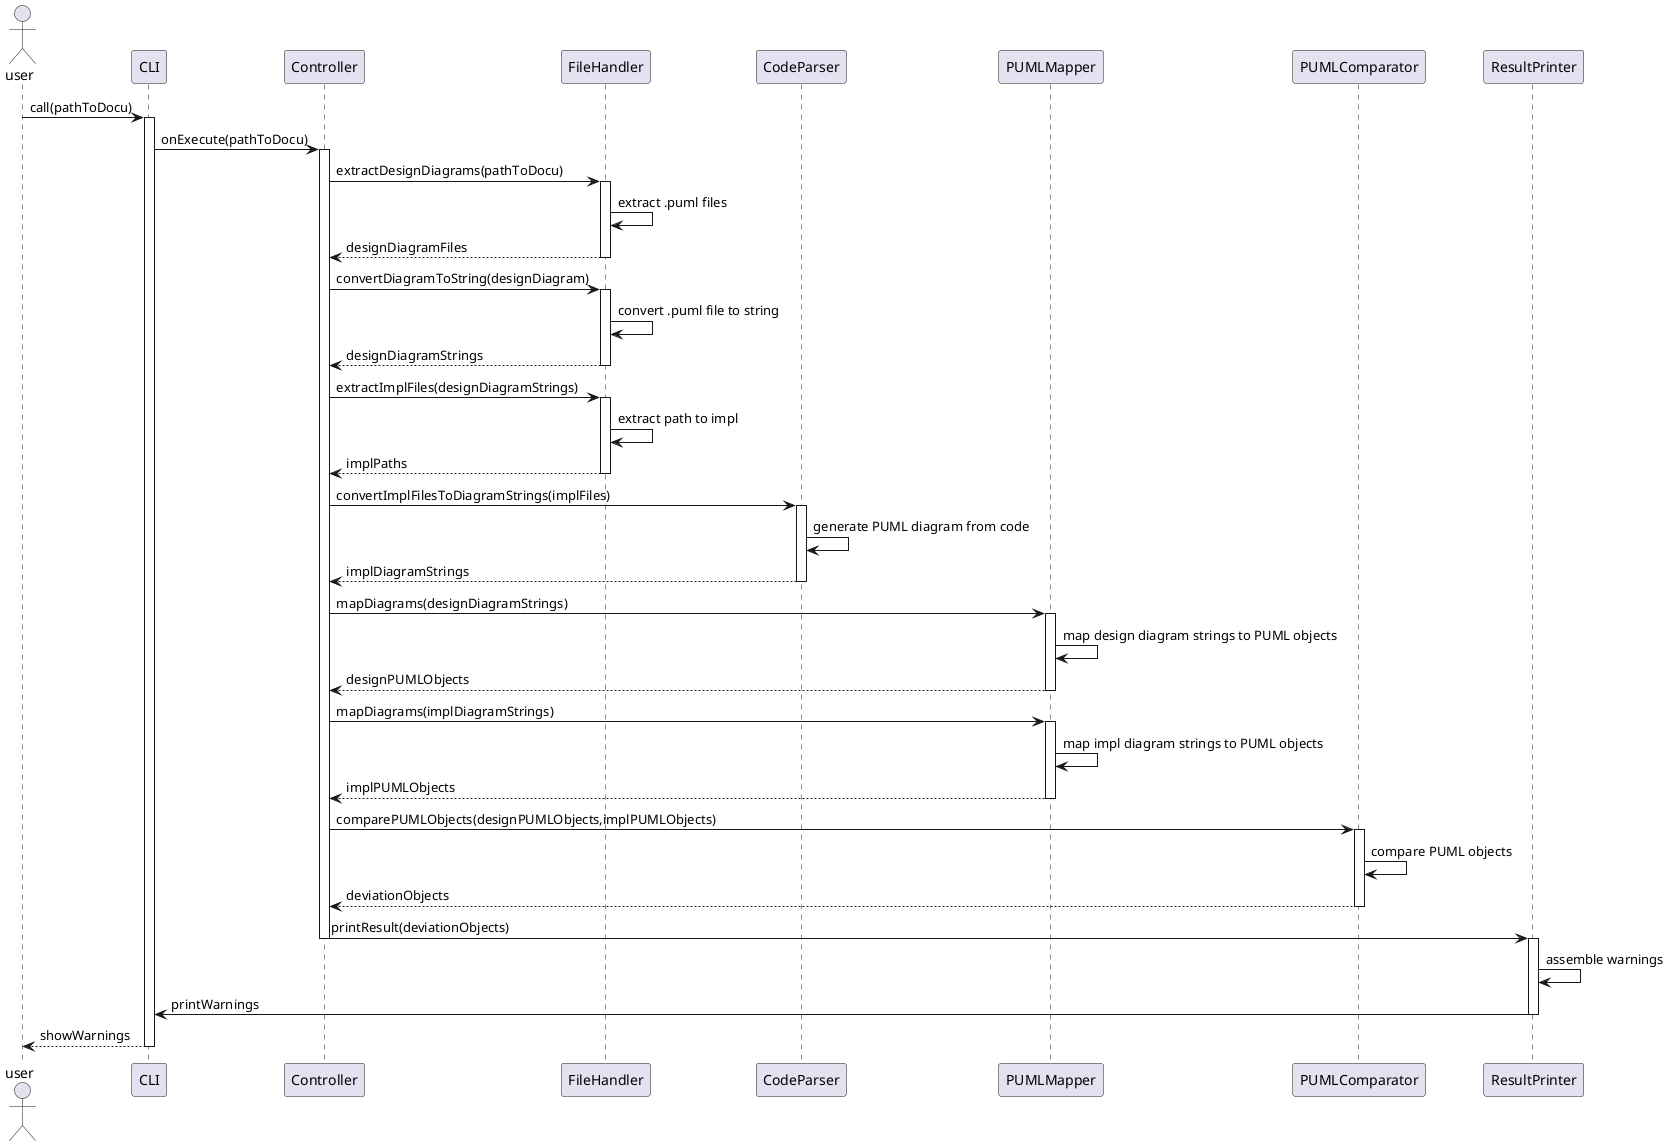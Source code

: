 @startuml

actor user
participant CLI
participant Controller
participant FileHandler
participant CodeParser
participant PUMLMapper
participant PUMLComparator
participant ResultPrinter

user -> CLI: call(pathToDocu)
activate CLI
CLI -> Controller: onExecute(pathToDocu)
activate Controller
Controller -> FileHandler: extractDesignDiagrams(pathToDocu)
activate FileHandler
FileHandler -> FileHandler: extract .puml files
Controller <-- FileHandler: designDiagramFiles
deactivate FileHandler
Controller -> FileHandler: convertDiagramToString(designDiagram)
activate FileHandler
FileHandler -> FileHandler: convert .puml file to string
Controller <-- FileHandler: designDiagramStrings
deactivate FileHandler
Controller -> FileHandler: extractImplFiles(designDiagramStrings)
activate FileHandler
FileHandler -> FileHandler: extract path to impl
Controller <-- FileHandler: implPaths
deactivate FileHandler
Controller -> CodeParser: convertImplFilesToDiagramStrings(implFiles)
activate CodeParser
CodeParser -> CodeParser: generate PUML diagram from code
Controller <-- CodeParser: implDiagramStrings
deactivate CodeParser
Controller -> PUMLMapper: mapDiagrams(designDiagramStrings)
activate PUMLMapper
PUMLMapper -> PUMLMapper: map design diagram strings to PUML objects
Controller <-- PUMLMapper: designPUMLObjects
deactivate PUMLMapper
Controller -> PUMLMapper: mapDiagrams(implDiagramStrings)
activate PUMLMapper
PUMLMapper -> PUMLMapper: map impl diagram strings to PUML objects
Controller <-- PUMLMapper: implPUMLObjects
deactivate PUMLMapper
Controller -> PUMLComparator: comparePUMLObjects(designPUMLObjects,implPUMLObjects)
activate PUMLComparator
PUMLComparator -> PUMLComparator: compare PUML objects
Controller <-- PUMLComparator: deviationObjects
deactivate PUMLComparator
Controller -> ResultPrinter: printResult(deviationObjects)
deactivate Controller
activate ResultPrinter
ResultPrinter -> ResultPrinter: assemble warnings
ResultPrinter -> CLI: printWarnings
deactivate ResultPrinter
user <-- CLI: showWarnings
deactivate CLI
@enduml